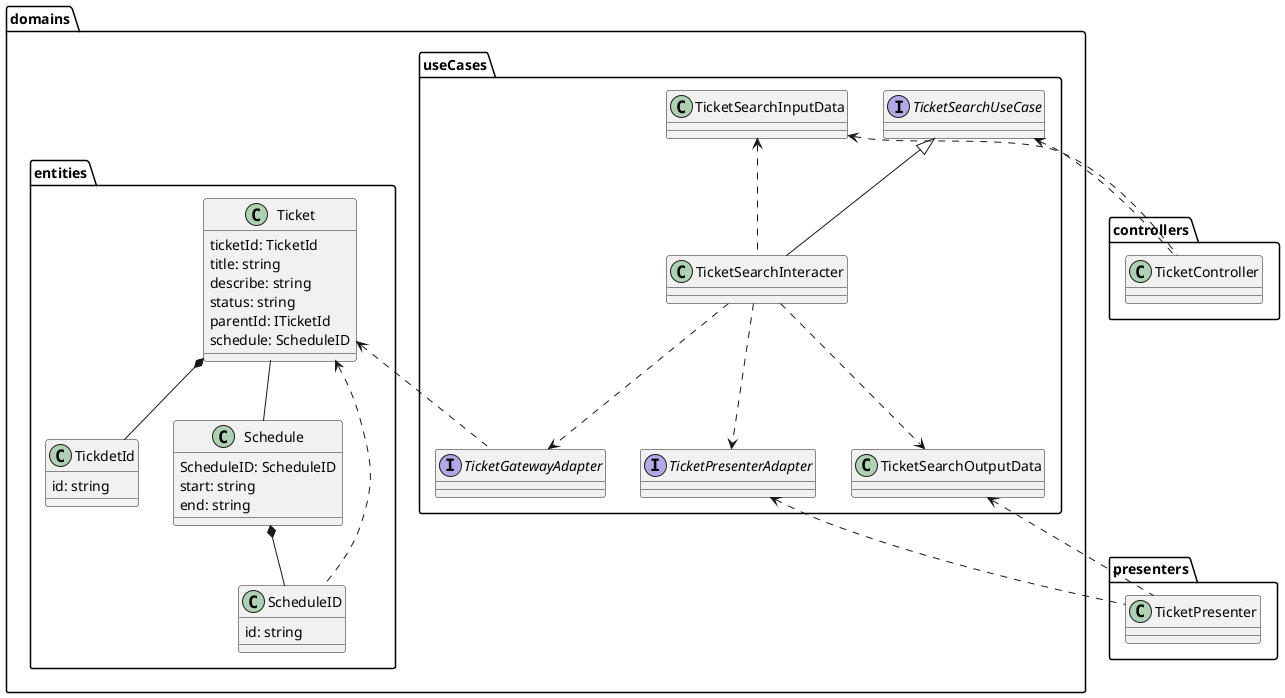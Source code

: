 @startuml
namespace domains {
  namespace entities {
    ' <<aggredate root>>
    class Ticket {
      ticketId: TicketId
      title: string
      describe: string
      status: string
      parentId: ITicketId
      schedule: ScheduleID
    }

    class TickdetId {
      id: string
    }

    ' <<aggredate root>>
    class Schedule {
      ScheduleID: ScheduleID
      start: string
      end: string
    }
    class ScheduleID {
      id: string
    }
    Ticket *-- TickdetId
    Schedule *-- ScheduleID
    Ticket -- Schedule
    Ticket <.. ScheduleID
  }

  namespace useCases {
    interface TicketSearchUseCase {

    }
    class TicketSearchInteracter {

    }
    ' adapters
    interface TicketGatewayAdapter {
    }
    interface TicketPresenterAdapter {
    }

    ' dto
    class TicketSearchInputData {
    }
    class TicketSearchOutputData {
    }

    TicketSearchUseCase <|-- TicketSearchInteracter
    TicketSearchInteracter ..> TicketGatewayAdapter
    TicketSearchInteracter ..> TicketPresenterAdapter
    TicketSearchInputData <.. TicketSearchInteracter
    TicketSearchInteracter ..> TicketSearchOutputData

  }
  domains.entities.Ticket <.. domains.useCases.TicketGatewayAdapter
}

namespace controllers {
  class TicketController {
  }
}

namespace presenters {
  class TicketPresenter {
  }
}

domains.useCases.TicketSearchInputData <..  controllers.TicketController
domains.useCases.TicketSearchUseCase <..  controllers.TicketController

domains.useCases.TicketSearchOutputData <..  presenters.TicketPresenter
domains.useCases.TicketPresenterAdapter <..  presenters.TicketPresenter








@enduml